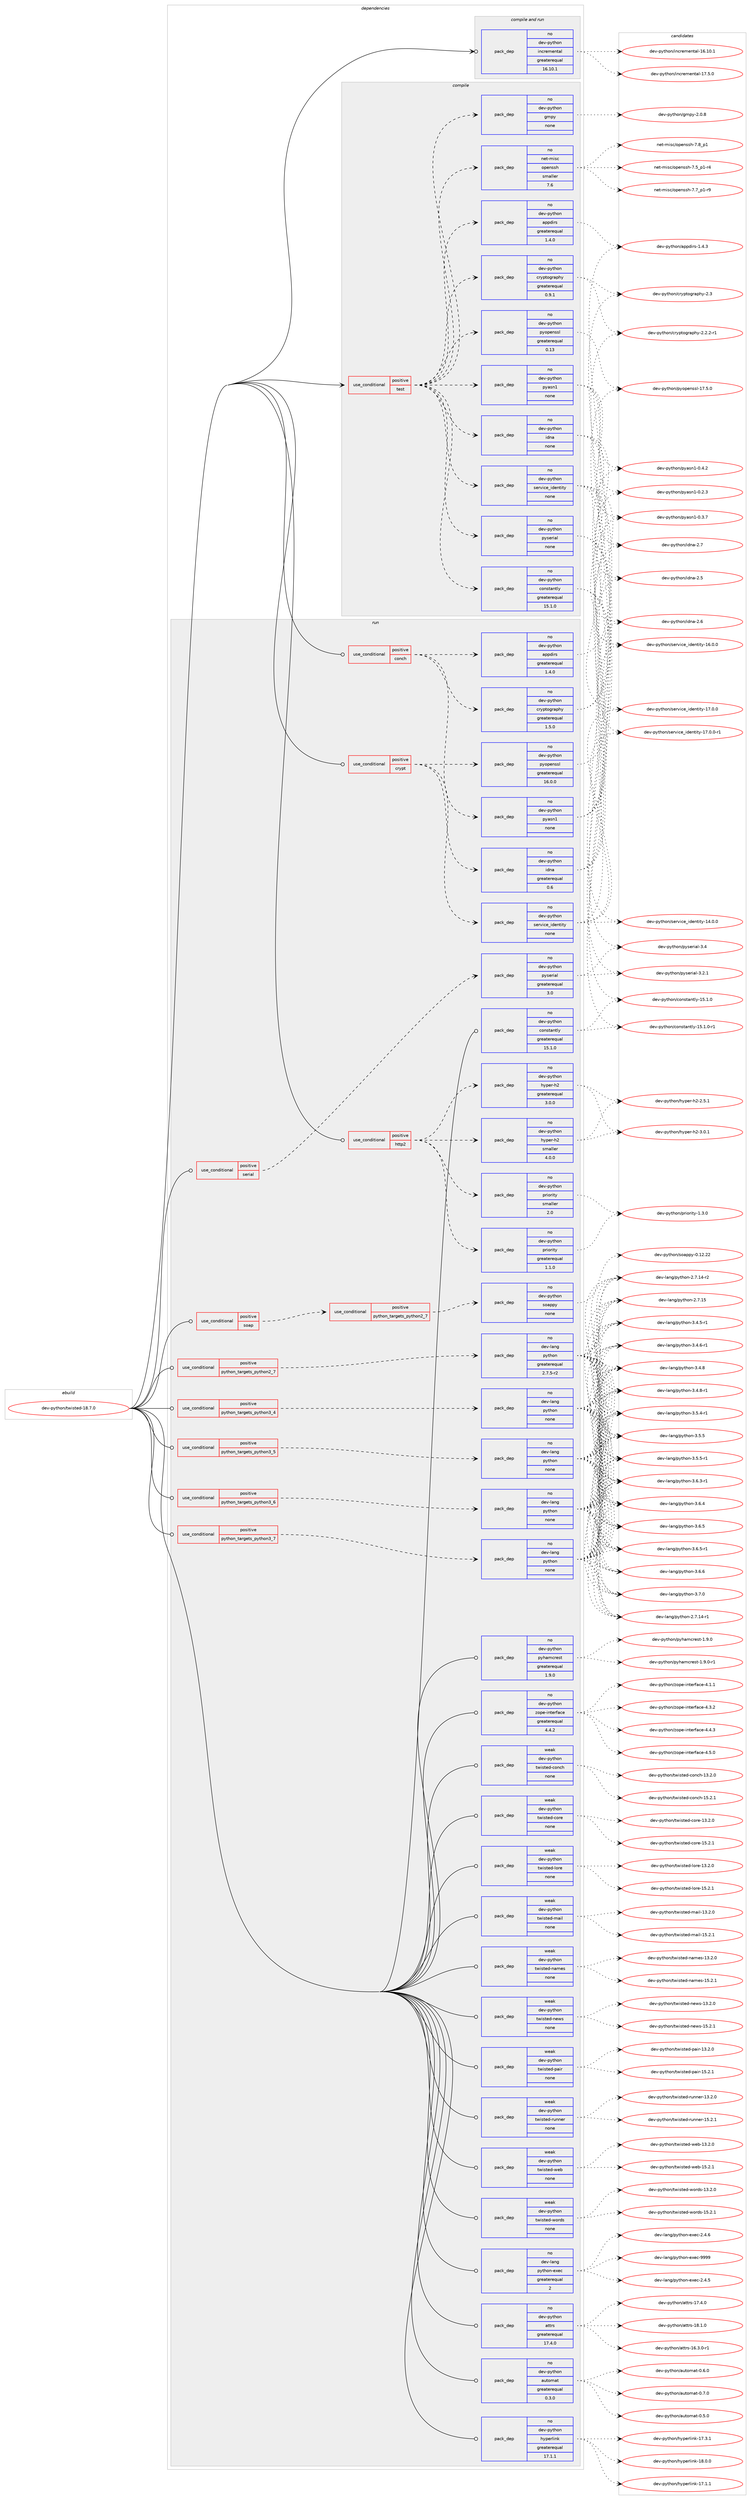 digraph prolog {

# *************
# Graph options
# *************

newrank=true;
concentrate=true;
compound=true;
graph [rankdir=LR,fontname=Helvetica,fontsize=10,ranksep=1.5];#, ranksep=2.5, nodesep=0.2];
edge  [arrowhead=vee];
node  [fontname=Helvetica,fontsize=10];

# **********
# The ebuild
# **********

subgraph cluster_leftcol {
color=gray;
rank=same;
label=<<i>ebuild</i>>;
id [label="dev-python/twisted-18.7.0", color=red, width=4, href="../dev-python/twisted-18.7.0.svg"];
}

# ****************
# The dependencies
# ****************

subgraph cluster_midcol {
color=gray;
label=<<i>dependencies</i>>;
subgraph cluster_compile {
fillcolor="#eeeeee";
style=filled;
label=<<i>compile</i>>;
subgraph cond1530 {
dependency5109 [label=<<TABLE BORDER="0" CELLBORDER="1" CELLSPACING="0" CELLPADDING="4"><TR><TD ROWSPAN="3" CELLPADDING="10">use_conditional</TD></TR><TR><TD>positive</TD></TR><TR><TD>test</TD></TR></TABLE>>, shape=none, color=red];
subgraph pack3470 {
dependency5110 [label=<<TABLE BORDER="0" CELLBORDER="1" CELLSPACING="0" CELLPADDING="4" WIDTH="220"><TR><TD ROWSPAN="6" CELLPADDING="30">pack_dep</TD></TR><TR><TD WIDTH="110">no</TD></TR><TR><TD>dev-python</TD></TR><TR><TD>gmpy</TD></TR><TR><TD>none</TD></TR><TR><TD></TD></TR></TABLE>>, shape=none, color=blue];
}
dependency5109:e -> dependency5110:w [weight=20,style="dashed",arrowhead="vee"];
subgraph pack3471 {
dependency5111 [label=<<TABLE BORDER="0" CELLBORDER="1" CELLSPACING="0" CELLPADDING="4" WIDTH="220"><TR><TD ROWSPAN="6" CELLPADDING="30">pack_dep</TD></TR><TR><TD WIDTH="110">no</TD></TR><TR><TD>dev-python</TD></TR><TR><TD>pyasn1</TD></TR><TR><TD>none</TD></TR><TR><TD></TD></TR></TABLE>>, shape=none, color=blue];
}
dependency5109:e -> dependency5111:w [weight=20,style="dashed",arrowhead="vee"];
subgraph pack3472 {
dependency5112 [label=<<TABLE BORDER="0" CELLBORDER="1" CELLSPACING="0" CELLPADDING="4" WIDTH="220"><TR><TD ROWSPAN="6" CELLPADDING="30">pack_dep</TD></TR><TR><TD WIDTH="110">no</TD></TR><TR><TD>dev-python</TD></TR><TR><TD>cryptography</TD></TR><TR><TD>greaterequal</TD></TR><TR><TD>0.9.1</TD></TR></TABLE>>, shape=none, color=blue];
}
dependency5109:e -> dependency5112:w [weight=20,style="dashed",arrowhead="vee"];
subgraph pack3473 {
dependency5113 [label=<<TABLE BORDER="0" CELLBORDER="1" CELLSPACING="0" CELLPADDING="4" WIDTH="220"><TR><TD ROWSPAN="6" CELLPADDING="30">pack_dep</TD></TR><TR><TD WIDTH="110">no</TD></TR><TR><TD>dev-python</TD></TR><TR><TD>appdirs</TD></TR><TR><TD>greaterequal</TD></TR><TR><TD>1.4.0</TD></TR></TABLE>>, shape=none, color=blue];
}
dependency5109:e -> dependency5113:w [weight=20,style="dashed",arrowhead="vee"];
subgraph pack3474 {
dependency5114 [label=<<TABLE BORDER="0" CELLBORDER="1" CELLSPACING="0" CELLPADDING="4" WIDTH="220"><TR><TD ROWSPAN="6" CELLPADDING="30">pack_dep</TD></TR><TR><TD WIDTH="110">no</TD></TR><TR><TD>dev-python</TD></TR><TR><TD>pyopenssl</TD></TR><TR><TD>greaterequal</TD></TR><TR><TD>0.13</TD></TR></TABLE>>, shape=none, color=blue];
}
dependency5109:e -> dependency5114:w [weight=20,style="dashed",arrowhead="vee"];
subgraph pack3475 {
dependency5115 [label=<<TABLE BORDER="0" CELLBORDER="1" CELLSPACING="0" CELLPADDING="4" WIDTH="220"><TR><TD ROWSPAN="6" CELLPADDING="30">pack_dep</TD></TR><TR><TD WIDTH="110">no</TD></TR><TR><TD>dev-python</TD></TR><TR><TD>service_identity</TD></TR><TR><TD>none</TD></TR><TR><TD></TD></TR></TABLE>>, shape=none, color=blue];
}
dependency5109:e -> dependency5115:w [weight=20,style="dashed",arrowhead="vee"];
subgraph pack3476 {
dependency5116 [label=<<TABLE BORDER="0" CELLBORDER="1" CELLSPACING="0" CELLPADDING="4" WIDTH="220"><TR><TD ROWSPAN="6" CELLPADDING="30">pack_dep</TD></TR><TR><TD WIDTH="110">no</TD></TR><TR><TD>dev-python</TD></TR><TR><TD>idna</TD></TR><TR><TD>none</TD></TR><TR><TD></TD></TR></TABLE>>, shape=none, color=blue];
}
dependency5109:e -> dependency5116:w [weight=20,style="dashed",arrowhead="vee"];
subgraph pack3477 {
dependency5117 [label=<<TABLE BORDER="0" CELLBORDER="1" CELLSPACING="0" CELLPADDING="4" WIDTH="220"><TR><TD ROWSPAN="6" CELLPADDING="30">pack_dep</TD></TR><TR><TD WIDTH="110">no</TD></TR><TR><TD>dev-python</TD></TR><TR><TD>pyserial</TD></TR><TR><TD>none</TD></TR><TR><TD></TD></TR></TABLE>>, shape=none, color=blue];
}
dependency5109:e -> dependency5117:w [weight=20,style="dashed",arrowhead="vee"];
subgraph pack3478 {
dependency5118 [label=<<TABLE BORDER="0" CELLBORDER="1" CELLSPACING="0" CELLPADDING="4" WIDTH="220"><TR><TD ROWSPAN="6" CELLPADDING="30">pack_dep</TD></TR><TR><TD WIDTH="110">no</TD></TR><TR><TD>dev-python</TD></TR><TR><TD>constantly</TD></TR><TR><TD>greaterequal</TD></TR><TR><TD>15.1.0</TD></TR></TABLE>>, shape=none, color=blue];
}
dependency5109:e -> dependency5118:w [weight=20,style="dashed",arrowhead="vee"];
subgraph pack3479 {
dependency5119 [label=<<TABLE BORDER="0" CELLBORDER="1" CELLSPACING="0" CELLPADDING="4" WIDTH="220"><TR><TD ROWSPAN="6" CELLPADDING="30">pack_dep</TD></TR><TR><TD WIDTH="110">no</TD></TR><TR><TD>net-misc</TD></TR><TR><TD>openssh</TD></TR><TR><TD>smaller</TD></TR><TR><TD>7.6</TD></TR></TABLE>>, shape=none, color=blue];
}
dependency5109:e -> dependency5119:w [weight=20,style="dashed",arrowhead="vee"];
}
id:e -> dependency5109:w [weight=20,style="solid",arrowhead="vee"];
}
subgraph cluster_compileandrun {
fillcolor="#eeeeee";
style=filled;
label=<<i>compile and run</i>>;
subgraph pack3480 {
dependency5120 [label=<<TABLE BORDER="0" CELLBORDER="1" CELLSPACING="0" CELLPADDING="4" WIDTH="220"><TR><TD ROWSPAN="6" CELLPADDING="30">pack_dep</TD></TR><TR><TD WIDTH="110">no</TD></TR><TR><TD>dev-python</TD></TR><TR><TD>incremental</TD></TR><TR><TD>greaterequal</TD></TR><TR><TD>16.10.1</TD></TR></TABLE>>, shape=none, color=blue];
}
id:e -> dependency5120:w [weight=20,style="solid",arrowhead="odotvee"];
}
subgraph cluster_run {
fillcolor="#eeeeee";
style=filled;
label=<<i>run</i>>;
subgraph cond1531 {
dependency5121 [label=<<TABLE BORDER="0" CELLBORDER="1" CELLSPACING="0" CELLPADDING="4"><TR><TD ROWSPAN="3" CELLPADDING="10">use_conditional</TD></TR><TR><TD>positive</TD></TR><TR><TD>conch</TD></TR></TABLE>>, shape=none, color=red];
subgraph pack3481 {
dependency5122 [label=<<TABLE BORDER="0" CELLBORDER="1" CELLSPACING="0" CELLPADDING="4" WIDTH="220"><TR><TD ROWSPAN="6" CELLPADDING="30">pack_dep</TD></TR><TR><TD WIDTH="110">no</TD></TR><TR><TD>dev-python</TD></TR><TR><TD>pyasn1</TD></TR><TR><TD>none</TD></TR><TR><TD></TD></TR></TABLE>>, shape=none, color=blue];
}
dependency5121:e -> dependency5122:w [weight=20,style="dashed",arrowhead="vee"];
subgraph pack3482 {
dependency5123 [label=<<TABLE BORDER="0" CELLBORDER="1" CELLSPACING="0" CELLPADDING="4" WIDTH="220"><TR><TD ROWSPAN="6" CELLPADDING="30">pack_dep</TD></TR><TR><TD WIDTH="110">no</TD></TR><TR><TD>dev-python</TD></TR><TR><TD>cryptography</TD></TR><TR><TD>greaterequal</TD></TR><TR><TD>1.5.0</TD></TR></TABLE>>, shape=none, color=blue];
}
dependency5121:e -> dependency5123:w [weight=20,style="dashed",arrowhead="vee"];
subgraph pack3483 {
dependency5124 [label=<<TABLE BORDER="0" CELLBORDER="1" CELLSPACING="0" CELLPADDING="4" WIDTH="220"><TR><TD ROWSPAN="6" CELLPADDING="30">pack_dep</TD></TR><TR><TD WIDTH="110">no</TD></TR><TR><TD>dev-python</TD></TR><TR><TD>appdirs</TD></TR><TR><TD>greaterequal</TD></TR><TR><TD>1.4.0</TD></TR></TABLE>>, shape=none, color=blue];
}
dependency5121:e -> dependency5124:w [weight=20,style="dashed",arrowhead="vee"];
}
id:e -> dependency5121:w [weight=20,style="solid",arrowhead="odot"];
subgraph cond1532 {
dependency5125 [label=<<TABLE BORDER="0" CELLBORDER="1" CELLSPACING="0" CELLPADDING="4"><TR><TD ROWSPAN="3" CELLPADDING="10">use_conditional</TD></TR><TR><TD>positive</TD></TR><TR><TD>crypt</TD></TR></TABLE>>, shape=none, color=red];
subgraph pack3484 {
dependency5126 [label=<<TABLE BORDER="0" CELLBORDER="1" CELLSPACING="0" CELLPADDING="4" WIDTH="220"><TR><TD ROWSPAN="6" CELLPADDING="30">pack_dep</TD></TR><TR><TD WIDTH="110">no</TD></TR><TR><TD>dev-python</TD></TR><TR><TD>pyopenssl</TD></TR><TR><TD>greaterequal</TD></TR><TR><TD>16.0.0</TD></TR></TABLE>>, shape=none, color=blue];
}
dependency5125:e -> dependency5126:w [weight=20,style="dashed",arrowhead="vee"];
subgraph pack3485 {
dependency5127 [label=<<TABLE BORDER="0" CELLBORDER="1" CELLSPACING="0" CELLPADDING="4" WIDTH="220"><TR><TD ROWSPAN="6" CELLPADDING="30">pack_dep</TD></TR><TR><TD WIDTH="110">no</TD></TR><TR><TD>dev-python</TD></TR><TR><TD>service_identity</TD></TR><TR><TD>none</TD></TR><TR><TD></TD></TR></TABLE>>, shape=none, color=blue];
}
dependency5125:e -> dependency5127:w [weight=20,style="dashed",arrowhead="vee"];
subgraph pack3486 {
dependency5128 [label=<<TABLE BORDER="0" CELLBORDER="1" CELLSPACING="0" CELLPADDING="4" WIDTH="220"><TR><TD ROWSPAN="6" CELLPADDING="30">pack_dep</TD></TR><TR><TD WIDTH="110">no</TD></TR><TR><TD>dev-python</TD></TR><TR><TD>idna</TD></TR><TR><TD>greaterequal</TD></TR><TR><TD>0.6</TD></TR></TABLE>>, shape=none, color=blue];
}
dependency5125:e -> dependency5128:w [weight=20,style="dashed",arrowhead="vee"];
}
id:e -> dependency5125:w [weight=20,style="solid",arrowhead="odot"];
subgraph cond1533 {
dependency5129 [label=<<TABLE BORDER="0" CELLBORDER="1" CELLSPACING="0" CELLPADDING="4"><TR><TD ROWSPAN="3" CELLPADDING="10">use_conditional</TD></TR><TR><TD>positive</TD></TR><TR><TD>http2</TD></TR></TABLE>>, shape=none, color=red];
subgraph pack3487 {
dependency5130 [label=<<TABLE BORDER="0" CELLBORDER="1" CELLSPACING="0" CELLPADDING="4" WIDTH="220"><TR><TD ROWSPAN="6" CELLPADDING="30">pack_dep</TD></TR><TR><TD WIDTH="110">no</TD></TR><TR><TD>dev-python</TD></TR><TR><TD>hyper-h2</TD></TR><TR><TD>greaterequal</TD></TR><TR><TD>3.0.0</TD></TR></TABLE>>, shape=none, color=blue];
}
dependency5129:e -> dependency5130:w [weight=20,style="dashed",arrowhead="vee"];
subgraph pack3488 {
dependency5131 [label=<<TABLE BORDER="0" CELLBORDER="1" CELLSPACING="0" CELLPADDING="4" WIDTH="220"><TR><TD ROWSPAN="6" CELLPADDING="30">pack_dep</TD></TR><TR><TD WIDTH="110">no</TD></TR><TR><TD>dev-python</TD></TR><TR><TD>hyper-h2</TD></TR><TR><TD>smaller</TD></TR><TR><TD>4.0.0</TD></TR></TABLE>>, shape=none, color=blue];
}
dependency5129:e -> dependency5131:w [weight=20,style="dashed",arrowhead="vee"];
subgraph pack3489 {
dependency5132 [label=<<TABLE BORDER="0" CELLBORDER="1" CELLSPACING="0" CELLPADDING="4" WIDTH="220"><TR><TD ROWSPAN="6" CELLPADDING="30">pack_dep</TD></TR><TR><TD WIDTH="110">no</TD></TR><TR><TD>dev-python</TD></TR><TR><TD>priority</TD></TR><TR><TD>greaterequal</TD></TR><TR><TD>1.1.0</TD></TR></TABLE>>, shape=none, color=blue];
}
dependency5129:e -> dependency5132:w [weight=20,style="dashed",arrowhead="vee"];
subgraph pack3490 {
dependency5133 [label=<<TABLE BORDER="0" CELLBORDER="1" CELLSPACING="0" CELLPADDING="4" WIDTH="220"><TR><TD ROWSPAN="6" CELLPADDING="30">pack_dep</TD></TR><TR><TD WIDTH="110">no</TD></TR><TR><TD>dev-python</TD></TR><TR><TD>priority</TD></TR><TR><TD>smaller</TD></TR><TR><TD>2.0</TD></TR></TABLE>>, shape=none, color=blue];
}
dependency5129:e -> dependency5133:w [weight=20,style="dashed",arrowhead="vee"];
}
id:e -> dependency5129:w [weight=20,style="solid",arrowhead="odot"];
subgraph cond1534 {
dependency5134 [label=<<TABLE BORDER="0" CELLBORDER="1" CELLSPACING="0" CELLPADDING="4"><TR><TD ROWSPAN="3" CELLPADDING="10">use_conditional</TD></TR><TR><TD>positive</TD></TR><TR><TD>python_targets_python2_7</TD></TR></TABLE>>, shape=none, color=red];
subgraph pack3491 {
dependency5135 [label=<<TABLE BORDER="0" CELLBORDER="1" CELLSPACING="0" CELLPADDING="4" WIDTH="220"><TR><TD ROWSPAN="6" CELLPADDING="30">pack_dep</TD></TR><TR><TD WIDTH="110">no</TD></TR><TR><TD>dev-lang</TD></TR><TR><TD>python</TD></TR><TR><TD>greaterequal</TD></TR><TR><TD>2.7.5-r2</TD></TR></TABLE>>, shape=none, color=blue];
}
dependency5134:e -> dependency5135:w [weight=20,style="dashed",arrowhead="vee"];
}
id:e -> dependency5134:w [weight=20,style="solid",arrowhead="odot"];
subgraph cond1535 {
dependency5136 [label=<<TABLE BORDER="0" CELLBORDER="1" CELLSPACING="0" CELLPADDING="4"><TR><TD ROWSPAN="3" CELLPADDING="10">use_conditional</TD></TR><TR><TD>positive</TD></TR><TR><TD>python_targets_python3_4</TD></TR></TABLE>>, shape=none, color=red];
subgraph pack3492 {
dependency5137 [label=<<TABLE BORDER="0" CELLBORDER="1" CELLSPACING="0" CELLPADDING="4" WIDTH="220"><TR><TD ROWSPAN="6" CELLPADDING="30">pack_dep</TD></TR><TR><TD WIDTH="110">no</TD></TR><TR><TD>dev-lang</TD></TR><TR><TD>python</TD></TR><TR><TD>none</TD></TR><TR><TD></TD></TR></TABLE>>, shape=none, color=blue];
}
dependency5136:e -> dependency5137:w [weight=20,style="dashed",arrowhead="vee"];
}
id:e -> dependency5136:w [weight=20,style="solid",arrowhead="odot"];
subgraph cond1536 {
dependency5138 [label=<<TABLE BORDER="0" CELLBORDER="1" CELLSPACING="0" CELLPADDING="4"><TR><TD ROWSPAN="3" CELLPADDING="10">use_conditional</TD></TR><TR><TD>positive</TD></TR><TR><TD>python_targets_python3_5</TD></TR></TABLE>>, shape=none, color=red];
subgraph pack3493 {
dependency5139 [label=<<TABLE BORDER="0" CELLBORDER="1" CELLSPACING="0" CELLPADDING="4" WIDTH="220"><TR><TD ROWSPAN="6" CELLPADDING="30">pack_dep</TD></TR><TR><TD WIDTH="110">no</TD></TR><TR><TD>dev-lang</TD></TR><TR><TD>python</TD></TR><TR><TD>none</TD></TR><TR><TD></TD></TR></TABLE>>, shape=none, color=blue];
}
dependency5138:e -> dependency5139:w [weight=20,style="dashed",arrowhead="vee"];
}
id:e -> dependency5138:w [weight=20,style="solid",arrowhead="odot"];
subgraph cond1537 {
dependency5140 [label=<<TABLE BORDER="0" CELLBORDER="1" CELLSPACING="0" CELLPADDING="4"><TR><TD ROWSPAN="3" CELLPADDING="10">use_conditional</TD></TR><TR><TD>positive</TD></TR><TR><TD>python_targets_python3_6</TD></TR></TABLE>>, shape=none, color=red];
subgraph pack3494 {
dependency5141 [label=<<TABLE BORDER="0" CELLBORDER="1" CELLSPACING="0" CELLPADDING="4" WIDTH="220"><TR><TD ROWSPAN="6" CELLPADDING="30">pack_dep</TD></TR><TR><TD WIDTH="110">no</TD></TR><TR><TD>dev-lang</TD></TR><TR><TD>python</TD></TR><TR><TD>none</TD></TR><TR><TD></TD></TR></TABLE>>, shape=none, color=blue];
}
dependency5140:e -> dependency5141:w [weight=20,style="dashed",arrowhead="vee"];
}
id:e -> dependency5140:w [weight=20,style="solid",arrowhead="odot"];
subgraph cond1538 {
dependency5142 [label=<<TABLE BORDER="0" CELLBORDER="1" CELLSPACING="0" CELLPADDING="4"><TR><TD ROWSPAN="3" CELLPADDING="10">use_conditional</TD></TR><TR><TD>positive</TD></TR><TR><TD>python_targets_python3_7</TD></TR></TABLE>>, shape=none, color=red];
subgraph pack3495 {
dependency5143 [label=<<TABLE BORDER="0" CELLBORDER="1" CELLSPACING="0" CELLPADDING="4" WIDTH="220"><TR><TD ROWSPAN="6" CELLPADDING="30">pack_dep</TD></TR><TR><TD WIDTH="110">no</TD></TR><TR><TD>dev-lang</TD></TR><TR><TD>python</TD></TR><TR><TD>none</TD></TR><TR><TD></TD></TR></TABLE>>, shape=none, color=blue];
}
dependency5142:e -> dependency5143:w [weight=20,style="dashed",arrowhead="vee"];
}
id:e -> dependency5142:w [weight=20,style="solid",arrowhead="odot"];
subgraph cond1539 {
dependency5144 [label=<<TABLE BORDER="0" CELLBORDER="1" CELLSPACING="0" CELLPADDING="4"><TR><TD ROWSPAN="3" CELLPADDING="10">use_conditional</TD></TR><TR><TD>positive</TD></TR><TR><TD>serial</TD></TR></TABLE>>, shape=none, color=red];
subgraph pack3496 {
dependency5145 [label=<<TABLE BORDER="0" CELLBORDER="1" CELLSPACING="0" CELLPADDING="4" WIDTH="220"><TR><TD ROWSPAN="6" CELLPADDING="30">pack_dep</TD></TR><TR><TD WIDTH="110">no</TD></TR><TR><TD>dev-python</TD></TR><TR><TD>pyserial</TD></TR><TR><TD>greaterequal</TD></TR><TR><TD>3.0</TD></TR></TABLE>>, shape=none, color=blue];
}
dependency5144:e -> dependency5145:w [weight=20,style="dashed",arrowhead="vee"];
}
id:e -> dependency5144:w [weight=20,style="solid",arrowhead="odot"];
subgraph cond1540 {
dependency5146 [label=<<TABLE BORDER="0" CELLBORDER="1" CELLSPACING="0" CELLPADDING="4"><TR><TD ROWSPAN="3" CELLPADDING="10">use_conditional</TD></TR><TR><TD>positive</TD></TR><TR><TD>soap</TD></TR></TABLE>>, shape=none, color=red];
subgraph cond1541 {
dependency5147 [label=<<TABLE BORDER="0" CELLBORDER="1" CELLSPACING="0" CELLPADDING="4"><TR><TD ROWSPAN="3" CELLPADDING="10">use_conditional</TD></TR><TR><TD>positive</TD></TR><TR><TD>python_targets_python2_7</TD></TR></TABLE>>, shape=none, color=red];
subgraph pack3497 {
dependency5148 [label=<<TABLE BORDER="0" CELLBORDER="1" CELLSPACING="0" CELLPADDING="4" WIDTH="220"><TR><TD ROWSPAN="6" CELLPADDING="30">pack_dep</TD></TR><TR><TD WIDTH="110">no</TD></TR><TR><TD>dev-python</TD></TR><TR><TD>soappy</TD></TR><TR><TD>none</TD></TR><TR><TD></TD></TR></TABLE>>, shape=none, color=blue];
}
dependency5147:e -> dependency5148:w [weight=20,style="dashed",arrowhead="vee"];
}
dependency5146:e -> dependency5147:w [weight=20,style="dashed",arrowhead="vee"];
}
id:e -> dependency5146:w [weight=20,style="solid",arrowhead="odot"];
subgraph pack3498 {
dependency5149 [label=<<TABLE BORDER="0" CELLBORDER="1" CELLSPACING="0" CELLPADDING="4" WIDTH="220"><TR><TD ROWSPAN="6" CELLPADDING="30">pack_dep</TD></TR><TR><TD WIDTH="110">no</TD></TR><TR><TD>dev-lang</TD></TR><TR><TD>python-exec</TD></TR><TR><TD>greaterequal</TD></TR><TR><TD>2</TD></TR></TABLE>>, shape=none, color=blue];
}
id:e -> dependency5149:w [weight=20,style="solid",arrowhead="odot"];
subgraph pack3499 {
dependency5150 [label=<<TABLE BORDER="0" CELLBORDER="1" CELLSPACING="0" CELLPADDING="4" WIDTH="220"><TR><TD ROWSPAN="6" CELLPADDING="30">pack_dep</TD></TR><TR><TD WIDTH="110">no</TD></TR><TR><TD>dev-python</TD></TR><TR><TD>attrs</TD></TR><TR><TD>greaterequal</TD></TR><TR><TD>17.4.0</TD></TR></TABLE>>, shape=none, color=blue];
}
id:e -> dependency5150:w [weight=20,style="solid",arrowhead="odot"];
subgraph pack3500 {
dependency5151 [label=<<TABLE BORDER="0" CELLBORDER="1" CELLSPACING="0" CELLPADDING="4" WIDTH="220"><TR><TD ROWSPAN="6" CELLPADDING="30">pack_dep</TD></TR><TR><TD WIDTH="110">no</TD></TR><TR><TD>dev-python</TD></TR><TR><TD>automat</TD></TR><TR><TD>greaterequal</TD></TR><TR><TD>0.3.0</TD></TR></TABLE>>, shape=none, color=blue];
}
id:e -> dependency5151:w [weight=20,style="solid",arrowhead="odot"];
subgraph pack3501 {
dependency5152 [label=<<TABLE BORDER="0" CELLBORDER="1" CELLSPACING="0" CELLPADDING="4" WIDTH="220"><TR><TD ROWSPAN="6" CELLPADDING="30">pack_dep</TD></TR><TR><TD WIDTH="110">no</TD></TR><TR><TD>dev-python</TD></TR><TR><TD>constantly</TD></TR><TR><TD>greaterequal</TD></TR><TR><TD>15.1.0</TD></TR></TABLE>>, shape=none, color=blue];
}
id:e -> dependency5152:w [weight=20,style="solid",arrowhead="odot"];
subgraph pack3502 {
dependency5153 [label=<<TABLE BORDER="0" CELLBORDER="1" CELLSPACING="0" CELLPADDING="4" WIDTH="220"><TR><TD ROWSPAN="6" CELLPADDING="30">pack_dep</TD></TR><TR><TD WIDTH="110">no</TD></TR><TR><TD>dev-python</TD></TR><TR><TD>hyperlink</TD></TR><TR><TD>greaterequal</TD></TR><TR><TD>17.1.1</TD></TR></TABLE>>, shape=none, color=blue];
}
id:e -> dependency5153:w [weight=20,style="solid",arrowhead="odot"];
subgraph pack3503 {
dependency5154 [label=<<TABLE BORDER="0" CELLBORDER="1" CELLSPACING="0" CELLPADDING="4" WIDTH="220"><TR><TD ROWSPAN="6" CELLPADDING="30">pack_dep</TD></TR><TR><TD WIDTH="110">no</TD></TR><TR><TD>dev-python</TD></TR><TR><TD>pyhamcrest</TD></TR><TR><TD>greaterequal</TD></TR><TR><TD>1.9.0</TD></TR></TABLE>>, shape=none, color=blue];
}
id:e -> dependency5154:w [weight=20,style="solid",arrowhead="odot"];
subgraph pack3504 {
dependency5155 [label=<<TABLE BORDER="0" CELLBORDER="1" CELLSPACING="0" CELLPADDING="4" WIDTH="220"><TR><TD ROWSPAN="6" CELLPADDING="30">pack_dep</TD></TR><TR><TD WIDTH="110">no</TD></TR><TR><TD>dev-python</TD></TR><TR><TD>zope-interface</TD></TR><TR><TD>greaterequal</TD></TR><TR><TD>4.4.2</TD></TR></TABLE>>, shape=none, color=blue];
}
id:e -> dependency5155:w [weight=20,style="solid",arrowhead="odot"];
subgraph pack3505 {
dependency5156 [label=<<TABLE BORDER="0" CELLBORDER="1" CELLSPACING="0" CELLPADDING="4" WIDTH="220"><TR><TD ROWSPAN="6" CELLPADDING="30">pack_dep</TD></TR><TR><TD WIDTH="110">weak</TD></TR><TR><TD>dev-python</TD></TR><TR><TD>twisted-conch</TD></TR><TR><TD>none</TD></TR><TR><TD></TD></TR></TABLE>>, shape=none, color=blue];
}
id:e -> dependency5156:w [weight=20,style="solid",arrowhead="odot"];
subgraph pack3506 {
dependency5157 [label=<<TABLE BORDER="0" CELLBORDER="1" CELLSPACING="0" CELLPADDING="4" WIDTH="220"><TR><TD ROWSPAN="6" CELLPADDING="30">pack_dep</TD></TR><TR><TD WIDTH="110">weak</TD></TR><TR><TD>dev-python</TD></TR><TR><TD>twisted-core</TD></TR><TR><TD>none</TD></TR><TR><TD></TD></TR></TABLE>>, shape=none, color=blue];
}
id:e -> dependency5157:w [weight=20,style="solid",arrowhead="odot"];
subgraph pack3507 {
dependency5158 [label=<<TABLE BORDER="0" CELLBORDER="1" CELLSPACING="0" CELLPADDING="4" WIDTH="220"><TR><TD ROWSPAN="6" CELLPADDING="30">pack_dep</TD></TR><TR><TD WIDTH="110">weak</TD></TR><TR><TD>dev-python</TD></TR><TR><TD>twisted-lore</TD></TR><TR><TD>none</TD></TR><TR><TD></TD></TR></TABLE>>, shape=none, color=blue];
}
id:e -> dependency5158:w [weight=20,style="solid",arrowhead="odot"];
subgraph pack3508 {
dependency5159 [label=<<TABLE BORDER="0" CELLBORDER="1" CELLSPACING="0" CELLPADDING="4" WIDTH="220"><TR><TD ROWSPAN="6" CELLPADDING="30">pack_dep</TD></TR><TR><TD WIDTH="110">weak</TD></TR><TR><TD>dev-python</TD></TR><TR><TD>twisted-mail</TD></TR><TR><TD>none</TD></TR><TR><TD></TD></TR></TABLE>>, shape=none, color=blue];
}
id:e -> dependency5159:w [weight=20,style="solid",arrowhead="odot"];
subgraph pack3509 {
dependency5160 [label=<<TABLE BORDER="0" CELLBORDER="1" CELLSPACING="0" CELLPADDING="4" WIDTH="220"><TR><TD ROWSPAN="6" CELLPADDING="30">pack_dep</TD></TR><TR><TD WIDTH="110">weak</TD></TR><TR><TD>dev-python</TD></TR><TR><TD>twisted-names</TD></TR><TR><TD>none</TD></TR><TR><TD></TD></TR></TABLE>>, shape=none, color=blue];
}
id:e -> dependency5160:w [weight=20,style="solid",arrowhead="odot"];
subgraph pack3510 {
dependency5161 [label=<<TABLE BORDER="0" CELLBORDER="1" CELLSPACING="0" CELLPADDING="4" WIDTH="220"><TR><TD ROWSPAN="6" CELLPADDING="30">pack_dep</TD></TR><TR><TD WIDTH="110">weak</TD></TR><TR><TD>dev-python</TD></TR><TR><TD>twisted-news</TD></TR><TR><TD>none</TD></TR><TR><TD></TD></TR></TABLE>>, shape=none, color=blue];
}
id:e -> dependency5161:w [weight=20,style="solid",arrowhead="odot"];
subgraph pack3511 {
dependency5162 [label=<<TABLE BORDER="0" CELLBORDER="1" CELLSPACING="0" CELLPADDING="4" WIDTH="220"><TR><TD ROWSPAN="6" CELLPADDING="30">pack_dep</TD></TR><TR><TD WIDTH="110">weak</TD></TR><TR><TD>dev-python</TD></TR><TR><TD>twisted-pair</TD></TR><TR><TD>none</TD></TR><TR><TD></TD></TR></TABLE>>, shape=none, color=blue];
}
id:e -> dependency5162:w [weight=20,style="solid",arrowhead="odot"];
subgraph pack3512 {
dependency5163 [label=<<TABLE BORDER="0" CELLBORDER="1" CELLSPACING="0" CELLPADDING="4" WIDTH="220"><TR><TD ROWSPAN="6" CELLPADDING="30">pack_dep</TD></TR><TR><TD WIDTH="110">weak</TD></TR><TR><TD>dev-python</TD></TR><TR><TD>twisted-runner</TD></TR><TR><TD>none</TD></TR><TR><TD></TD></TR></TABLE>>, shape=none, color=blue];
}
id:e -> dependency5163:w [weight=20,style="solid",arrowhead="odot"];
subgraph pack3513 {
dependency5164 [label=<<TABLE BORDER="0" CELLBORDER="1" CELLSPACING="0" CELLPADDING="4" WIDTH="220"><TR><TD ROWSPAN="6" CELLPADDING="30">pack_dep</TD></TR><TR><TD WIDTH="110">weak</TD></TR><TR><TD>dev-python</TD></TR><TR><TD>twisted-web</TD></TR><TR><TD>none</TD></TR><TR><TD></TD></TR></TABLE>>, shape=none, color=blue];
}
id:e -> dependency5164:w [weight=20,style="solid",arrowhead="odot"];
subgraph pack3514 {
dependency5165 [label=<<TABLE BORDER="0" CELLBORDER="1" CELLSPACING="0" CELLPADDING="4" WIDTH="220"><TR><TD ROWSPAN="6" CELLPADDING="30">pack_dep</TD></TR><TR><TD WIDTH="110">weak</TD></TR><TR><TD>dev-python</TD></TR><TR><TD>twisted-words</TD></TR><TR><TD>none</TD></TR><TR><TD></TD></TR></TABLE>>, shape=none, color=blue];
}
id:e -> dependency5165:w [weight=20,style="solid",arrowhead="odot"];
}
}

# **************
# The candidates
# **************

subgraph cluster_choices {
rank=same;
color=gray;
label=<<i>candidates</i>>;

subgraph choice3470 {
color=black;
nodesep=1;
choice1001011184511212111610411111047103109112121455046484656 [label="dev-python/gmpy-2.0.8", color=red, width=4,href="../dev-python/gmpy-2.0.8.svg"];
dependency5110:e -> choice1001011184511212111610411111047103109112121455046484656:w [style=dotted,weight="100"];
}
subgraph choice3471 {
color=black;
nodesep=1;
choice10010111845112121116104111110471121219711511049454846504651 [label="dev-python/pyasn1-0.2.3", color=red, width=4,href="../dev-python/pyasn1-0.2.3.svg"];
choice10010111845112121116104111110471121219711511049454846514655 [label="dev-python/pyasn1-0.3.7", color=red, width=4,href="../dev-python/pyasn1-0.3.7.svg"];
choice10010111845112121116104111110471121219711511049454846524650 [label="dev-python/pyasn1-0.4.2", color=red, width=4,href="../dev-python/pyasn1-0.4.2.svg"];
dependency5111:e -> choice10010111845112121116104111110471121219711511049454846504651:w [style=dotted,weight="100"];
dependency5111:e -> choice10010111845112121116104111110471121219711511049454846514655:w [style=dotted,weight="100"];
dependency5111:e -> choice10010111845112121116104111110471121219711511049454846524650:w [style=dotted,weight="100"];
}
subgraph choice3472 {
color=black;
nodesep=1;
choice100101118451121211161041111104799114121112116111103114971121041214550465046504511449 [label="dev-python/cryptography-2.2.2-r1", color=red, width=4,href="../dev-python/cryptography-2.2.2-r1.svg"];
choice1001011184511212111610411111047991141211121161111031149711210412145504651 [label="dev-python/cryptography-2.3", color=red, width=4,href="../dev-python/cryptography-2.3.svg"];
dependency5112:e -> choice100101118451121211161041111104799114121112116111103114971121041214550465046504511449:w [style=dotted,weight="100"];
dependency5112:e -> choice1001011184511212111610411111047991141211121161111031149711210412145504651:w [style=dotted,weight="100"];
}
subgraph choice3473 {
color=black;
nodesep=1;
choice100101118451121211161041111104797112112100105114115454946524651 [label="dev-python/appdirs-1.4.3", color=red, width=4,href="../dev-python/appdirs-1.4.3.svg"];
dependency5113:e -> choice100101118451121211161041111104797112112100105114115454946524651:w [style=dotted,weight="100"];
}
subgraph choice3474 {
color=black;
nodesep=1;
choice100101118451121211161041111104711212111111210111011511510845495546534648 [label="dev-python/pyopenssl-17.5.0", color=red, width=4,href="../dev-python/pyopenssl-17.5.0.svg"];
dependency5114:e -> choice100101118451121211161041111104711212111111210111011511510845495546534648:w [style=dotted,weight="100"];
}
subgraph choice3475 {
color=black;
nodesep=1;
choice1001011184511212111610411111047115101114118105991019510510010111011610511612145495246484648 [label="dev-python/service_identity-14.0.0", color=red, width=4,href="../dev-python/service_identity-14.0.0.svg"];
choice1001011184511212111610411111047115101114118105991019510510010111011610511612145495446484648 [label="dev-python/service_identity-16.0.0", color=red, width=4,href="../dev-python/service_identity-16.0.0.svg"];
choice1001011184511212111610411111047115101114118105991019510510010111011610511612145495546484648 [label="dev-python/service_identity-17.0.0", color=red, width=4,href="../dev-python/service_identity-17.0.0.svg"];
choice10010111845112121116104111110471151011141181059910195105100101110116105116121454955464846484511449 [label="dev-python/service_identity-17.0.0-r1", color=red, width=4,href="../dev-python/service_identity-17.0.0-r1.svg"];
dependency5115:e -> choice1001011184511212111610411111047115101114118105991019510510010111011610511612145495246484648:w [style=dotted,weight="100"];
dependency5115:e -> choice1001011184511212111610411111047115101114118105991019510510010111011610511612145495446484648:w [style=dotted,weight="100"];
dependency5115:e -> choice1001011184511212111610411111047115101114118105991019510510010111011610511612145495546484648:w [style=dotted,weight="100"];
dependency5115:e -> choice10010111845112121116104111110471151011141181059910195105100101110116105116121454955464846484511449:w [style=dotted,weight="100"];
}
subgraph choice3476 {
color=black;
nodesep=1;
choice10010111845112121116104111110471051001109745504653 [label="dev-python/idna-2.5", color=red, width=4,href="../dev-python/idna-2.5.svg"];
choice10010111845112121116104111110471051001109745504654 [label="dev-python/idna-2.6", color=red, width=4,href="../dev-python/idna-2.6.svg"];
choice10010111845112121116104111110471051001109745504655 [label="dev-python/idna-2.7", color=red, width=4,href="../dev-python/idna-2.7.svg"];
dependency5116:e -> choice10010111845112121116104111110471051001109745504653:w [style=dotted,weight="100"];
dependency5116:e -> choice10010111845112121116104111110471051001109745504654:w [style=dotted,weight="100"];
dependency5116:e -> choice10010111845112121116104111110471051001109745504655:w [style=dotted,weight="100"];
}
subgraph choice3477 {
color=black;
nodesep=1;
choice100101118451121211161041111104711212111510111410597108455146504649 [label="dev-python/pyserial-3.2.1", color=red, width=4,href="../dev-python/pyserial-3.2.1.svg"];
choice10010111845112121116104111110471121211151011141059710845514652 [label="dev-python/pyserial-3.4", color=red, width=4,href="../dev-python/pyserial-3.4.svg"];
dependency5117:e -> choice100101118451121211161041111104711212111510111410597108455146504649:w [style=dotted,weight="100"];
dependency5117:e -> choice10010111845112121116104111110471121211151011141059710845514652:w [style=dotted,weight="100"];
}
subgraph choice3478 {
color=black;
nodesep=1;
choice1001011184511212111610411111047991111101151169711011610812145495346494648 [label="dev-python/constantly-15.1.0", color=red, width=4,href="../dev-python/constantly-15.1.0.svg"];
choice10010111845112121116104111110479911111011511697110116108121454953464946484511449 [label="dev-python/constantly-15.1.0-r1", color=red, width=4,href="../dev-python/constantly-15.1.0-r1.svg"];
dependency5118:e -> choice1001011184511212111610411111047991111101151169711011610812145495346494648:w [style=dotted,weight="100"];
dependency5118:e -> choice10010111845112121116104111110479911111011511697110116108121454953464946484511449:w [style=dotted,weight="100"];
}
subgraph choice3479 {
color=black;
nodesep=1;
choice1101011164510910511599471111121011101151151044555465395112494511452 [label="net-misc/openssh-7.5_p1-r4", color=red, width=4,href="../net-misc/openssh-7.5_p1-r4.svg"];
choice1101011164510910511599471111121011101151151044555465595112494511457 [label="net-misc/openssh-7.7_p1-r9", color=red, width=4,href="../net-misc/openssh-7.7_p1-r9.svg"];
choice110101116451091051159947111112101110115115104455546569511249 [label="net-misc/openssh-7.8_p1", color=red, width=4,href="../net-misc/openssh-7.8_p1.svg"];
dependency5119:e -> choice1101011164510910511599471111121011101151151044555465395112494511452:w [style=dotted,weight="100"];
dependency5119:e -> choice1101011164510910511599471111121011101151151044555465595112494511457:w [style=dotted,weight="100"];
dependency5119:e -> choice110101116451091051159947111112101110115115104455546569511249:w [style=dotted,weight="100"];
}
subgraph choice3480 {
color=black;
nodesep=1;
choice100101118451121211161041111104710511099114101109101110116971084549544649484649 [label="dev-python/incremental-16.10.1", color=red, width=4,href="../dev-python/incremental-16.10.1.svg"];
choice1001011184511212111610411111047105110991141011091011101169710845495546534648 [label="dev-python/incremental-17.5.0", color=red, width=4,href="../dev-python/incremental-17.5.0.svg"];
dependency5120:e -> choice100101118451121211161041111104710511099114101109101110116971084549544649484649:w [style=dotted,weight="100"];
dependency5120:e -> choice1001011184511212111610411111047105110991141011091011101169710845495546534648:w [style=dotted,weight="100"];
}
subgraph choice3481 {
color=black;
nodesep=1;
choice10010111845112121116104111110471121219711511049454846504651 [label="dev-python/pyasn1-0.2.3", color=red, width=4,href="../dev-python/pyasn1-0.2.3.svg"];
choice10010111845112121116104111110471121219711511049454846514655 [label="dev-python/pyasn1-0.3.7", color=red, width=4,href="../dev-python/pyasn1-0.3.7.svg"];
choice10010111845112121116104111110471121219711511049454846524650 [label="dev-python/pyasn1-0.4.2", color=red, width=4,href="../dev-python/pyasn1-0.4.2.svg"];
dependency5122:e -> choice10010111845112121116104111110471121219711511049454846504651:w [style=dotted,weight="100"];
dependency5122:e -> choice10010111845112121116104111110471121219711511049454846514655:w [style=dotted,weight="100"];
dependency5122:e -> choice10010111845112121116104111110471121219711511049454846524650:w [style=dotted,weight="100"];
}
subgraph choice3482 {
color=black;
nodesep=1;
choice100101118451121211161041111104799114121112116111103114971121041214550465046504511449 [label="dev-python/cryptography-2.2.2-r1", color=red, width=4,href="../dev-python/cryptography-2.2.2-r1.svg"];
choice1001011184511212111610411111047991141211121161111031149711210412145504651 [label="dev-python/cryptography-2.3", color=red, width=4,href="../dev-python/cryptography-2.3.svg"];
dependency5123:e -> choice100101118451121211161041111104799114121112116111103114971121041214550465046504511449:w [style=dotted,weight="100"];
dependency5123:e -> choice1001011184511212111610411111047991141211121161111031149711210412145504651:w [style=dotted,weight="100"];
}
subgraph choice3483 {
color=black;
nodesep=1;
choice100101118451121211161041111104797112112100105114115454946524651 [label="dev-python/appdirs-1.4.3", color=red, width=4,href="../dev-python/appdirs-1.4.3.svg"];
dependency5124:e -> choice100101118451121211161041111104797112112100105114115454946524651:w [style=dotted,weight="100"];
}
subgraph choice3484 {
color=black;
nodesep=1;
choice100101118451121211161041111104711212111111210111011511510845495546534648 [label="dev-python/pyopenssl-17.5.0", color=red, width=4,href="../dev-python/pyopenssl-17.5.0.svg"];
dependency5126:e -> choice100101118451121211161041111104711212111111210111011511510845495546534648:w [style=dotted,weight="100"];
}
subgraph choice3485 {
color=black;
nodesep=1;
choice1001011184511212111610411111047115101114118105991019510510010111011610511612145495246484648 [label="dev-python/service_identity-14.0.0", color=red, width=4,href="../dev-python/service_identity-14.0.0.svg"];
choice1001011184511212111610411111047115101114118105991019510510010111011610511612145495446484648 [label="dev-python/service_identity-16.0.0", color=red, width=4,href="../dev-python/service_identity-16.0.0.svg"];
choice1001011184511212111610411111047115101114118105991019510510010111011610511612145495546484648 [label="dev-python/service_identity-17.0.0", color=red, width=4,href="../dev-python/service_identity-17.0.0.svg"];
choice10010111845112121116104111110471151011141181059910195105100101110116105116121454955464846484511449 [label="dev-python/service_identity-17.0.0-r1", color=red, width=4,href="../dev-python/service_identity-17.0.0-r1.svg"];
dependency5127:e -> choice1001011184511212111610411111047115101114118105991019510510010111011610511612145495246484648:w [style=dotted,weight="100"];
dependency5127:e -> choice1001011184511212111610411111047115101114118105991019510510010111011610511612145495446484648:w [style=dotted,weight="100"];
dependency5127:e -> choice1001011184511212111610411111047115101114118105991019510510010111011610511612145495546484648:w [style=dotted,weight="100"];
dependency5127:e -> choice10010111845112121116104111110471151011141181059910195105100101110116105116121454955464846484511449:w [style=dotted,weight="100"];
}
subgraph choice3486 {
color=black;
nodesep=1;
choice10010111845112121116104111110471051001109745504653 [label="dev-python/idna-2.5", color=red, width=4,href="../dev-python/idna-2.5.svg"];
choice10010111845112121116104111110471051001109745504654 [label="dev-python/idna-2.6", color=red, width=4,href="../dev-python/idna-2.6.svg"];
choice10010111845112121116104111110471051001109745504655 [label="dev-python/idna-2.7", color=red, width=4,href="../dev-python/idna-2.7.svg"];
dependency5128:e -> choice10010111845112121116104111110471051001109745504653:w [style=dotted,weight="100"];
dependency5128:e -> choice10010111845112121116104111110471051001109745504654:w [style=dotted,weight="100"];
dependency5128:e -> choice10010111845112121116104111110471051001109745504655:w [style=dotted,weight="100"];
}
subgraph choice3487 {
color=black;
nodesep=1;
choice10010111845112121116104111110471041211121011144510450455046534649 [label="dev-python/hyper-h2-2.5.1", color=red, width=4,href="../dev-python/hyper-h2-2.5.1.svg"];
choice10010111845112121116104111110471041211121011144510450455146484649 [label="dev-python/hyper-h2-3.0.1", color=red, width=4,href="../dev-python/hyper-h2-3.0.1.svg"];
dependency5130:e -> choice10010111845112121116104111110471041211121011144510450455046534649:w [style=dotted,weight="100"];
dependency5130:e -> choice10010111845112121116104111110471041211121011144510450455146484649:w [style=dotted,weight="100"];
}
subgraph choice3488 {
color=black;
nodesep=1;
choice10010111845112121116104111110471041211121011144510450455046534649 [label="dev-python/hyper-h2-2.5.1", color=red, width=4,href="../dev-python/hyper-h2-2.5.1.svg"];
choice10010111845112121116104111110471041211121011144510450455146484649 [label="dev-python/hyper-h2-3.0.1", color=red, width=4,href="../dev-python/hyper-h2-3.0.1.svg"];
dependency5131:e -> choice10010111845112121116104111110471041211121011144510450455046534649:w [style=dotted,weight="100"];
dependency5131:e -> choice10010111845112121116104111110471041211121011144510450455146484649:w [style=dotted,weight="100"];
}
subgraph choice3489 {
color=black;
nodesep=1;
choice1001011184511212111610411111047112114105111114105116121454946514648 [label="dev-python/priority-1.3.0", color=red, width=4,href="../dev-python/priority-1.3.0.svg"];
dependency5132:e -> choice1001011184511212111610411111047112114105111114105116121454946514648:w [style=dotted,weight="100"];
}
subgraph choice3490 {
color=black;
nodesep=1;
choice1001011184511212111610411111047112114105111114105116121454946514648 [label="dev-python/priority-1.3.0", color=red, width=4,href="../dev-python/priority-1.3.0.svg"];
dependency5133:e -> choice1001011184511212111610411111047112114105111114105116121454946514648:w [style=dotted,weight="100"];
}
subgraph choice3491 {
color=black;
nodesep=1;
choice100101118451089711010347112121116104111110455046554649524511449 [label="dev-lang/python-2.7.14-r1", color=red, width=4,href="../dev-lang/python-2.7.14-r1.svg"];
choice100101118451089711010347112121116104111110455046554649524511450 [label="dev-lang/python-2.7.14-r2", color=red, width=4,href="../dev-lang/python-2.7.14-r2.svg"];
choice10010111845108971101034711212111610411111045504655464953 [label="dev-lang/python-2.7.15", color=red, width=4,href="../dev-lang/python-2.7.15.svg"];
choice1001011184510897110103471121211161041111104551465246534511449 [label="dev-lang/python-3.4.5-r1", color=red, width=4,href="../dev-lang/python-3.4.5-r1.svg"];
choice1001011184510897110103471121211161041111104551465246544511449 [label="dev-lang/python-3.4.6-r1", color=red, width=4,href="../dev-lang/python-3.4.6-r1.svg"];
choice100101118451089711010347112121116104111110455146524656 [label="dev-lang/python-3.4.8", color=red, width=4,href="../dev-lang/python-3.4.8.svg"];
choice1001011184510897110103471121211161041111104551465246564511449 [label="dev-lang/python-3.4.8-r1", color=red, width=4,href="../dev-lang/python-3.4.8-r1.svg"];
choice1001011184510897110103471121211161041111104551465346524511449 [label="dev-lang/python-3.5.4-r1", color=red, width=4,href="../dev-lang/python-3.5.4-r1.svg"];
choice100101118451089711010347112121116104111110455146534653 [label="dev-lang/python-3.5.5", color=red, width=4,href="../dev-lang/python-3.5.5.svg"];
choice1001011184510897110103471121211161041111104551465346534511449 [label="dev-lang/python-3.5.5-r1", color=red, width=4,href="../dev-lang/python-3.5.5-r1.svg"];
choice1001011184510897110103471121211161041111104551465446514511449 [label="dev-lang/python-3.6.3-r1", color=red, width=4,href="../dev-lang/python-3.6.3-r1.svg"];
choice100101118451089711010347112121116104111110455146544652 [label="dev-lang/python-3.6.4", color=red, width=4,href="../dev-lang/python-3.6.4.svg"];
choice100101118451089711010347112121116104111110455146544653 [label="dev-lang/python-3.6.5", color=red, width=4,href="../dev-lang/python-3.6.5.svg"];
choice1001011184510897110103471121211161041111104551465446534511449 [label="dev-lang/python-3.6.5-r1", color=red, width=4,href="../dev-lang/python-3.6.5-r1.svg"];
choice100101118451089711010347112121116104111110455146544654 [label="dev-lang/python-3.6.6", color=red, width=4,href="../dev-lang/python-3.6.6.svg"];
choice100101118451089711010347112121116104111110455146554648 [label="dev-lang/python-3.7.0", color=red, width=4,href="../dev-lang/python-3.7.0.svg"];
dependency5135:e -> choice100101118451089711010347112121116104111110455046554649524511449:w [style=dotted,weight="100"];
dependency5135:e -> choice100101118451089711010347112121116104111110455046554649524511450:w [style=dotted,weight="100"];
dependency5135:e -> choice10010111845108971101034711212111610411111045504655464953:w [style=dotted,weight="100"];
dependency5135:e -> choice1001011184510897110103471121211161041111104551465246534511449:w [style=dotted,weight="100"];
dependency5135:e -> choice1001011184510897110103471121211161041111104551465246544511449:w [style=dotted,weight="100"];
dependency5135:e -> choice100101118451089711010347112121116104111110455146524656:w [style=dotted,weight="100"];
dependency5135:e -> choice1001011184510897110103471121211161041111104551465246564511449:w [style=dotted,weight="100"];
dependency5135:e -> choice1001011184510897110103471121211161041111104551465346524511449:w [style=dotted,weight="100"];
dependency5135:e -> choice100101118451089711010347112121116104111110455146534653:w [style=dotted,weight="100"];
dependency5135:e -> choice1001011184510897110103471121211161041111104551465346534511449:w [style=dotted,weight="100"];
dependency5135:e -> choice1001011184510897110103471121211161041111104551465446514511449:w [style=dotted,weight="100"];
dependency5135:e -> choice100101118451089711010347112121116104111110455146544652:w [style=dotted,weight="100"];
dependency5135:e -> choice100101118451089711010347112121116104111110455146544653:w [style=dotted,weight="100"];
dependency5135:e -> choice1001011184510897110103471121211161041111104551465446534511449:w [style=dotted,weight="100"];
dependency5135:e -> choice100101118451089711010347112121116104111110455146544654:w [style=dotted,weight="100"];
dependency5135:e -> choice100101118451089711010347112121116104111110455146554648:w [style=dotted,weight="100"];
}
subgraph choice3492 {
color=black;
nodesep=1;
choice100101118451089711010347112121116104111110455046554649524511449 [label="dev-lang/python-2.7.14-r1", color=red, width=4,href="../dev-lang/python-2.7.14-r1.svg"];
choice100101118451089711010347112121116104111110455046554649524511450 [label="dev-lang/python-2.7.14-r2", color=red, width=4,href="../dev-lang/python-2.7.14-r2.svg"];
choice10010111845108971101034711212111610411111045504655464953 [label="dev-lang/python-2.7.15", color=red, width=4,href="../dev-lang/python-2.7.15.svg"];
choice1001011184510897110103471121211161041111104551465246534511449 [label="dev-lang/python-3.4.5-r1", color=red, width=4,href="../dev-lang/python-3.4.5-r1.svg"];
choice1001011184510897110103471121211161041111104551465246544511449 [label="dev-lang/python-3.4.6-r1", color=red, width=4,href="../dev-lang/python-3.4.6-r1.svg"];
choice100101118451089711010347112121116104111110455146524656 [label="dev-lang/python-3.4.8", color=red, width=4,href="../dev-lang/python-3.4.8.svg"];
choice1001011184510897110103471121211161041111104551465246564511449 [label="dev-lang/python-3.4.8-r1", color=red, width=4,href="../dev-lang/python-3.4.8-r1.svg"];
choice1001011184510897110103471121211161041111104551465346524511449 [label="dev-lang/python-3.5.4-r1", color=red, width=4,href="../dev-lang/python-3.5.4-r1.svg"];
choice100101118451089711010347112121116104111110455146534653 [label="dev-lang/python-3.5.5", color=red, width=4,href="../dev-lang/python-3.5.5.svg"];
choice1001011184510897110103471121211161041111104551465346534511449 [label="dev-lang/python-3.5.5-r1", color=red, width=4,href="../dev-lang/python-3.5.5-r1.svg"];
choice1001011184510897110103471121211161041111104551465446514511449 [label="dev-lang/python-3.6.3-r1", color=red, width=4,href="../dev-lang/python-3.6.3-r1.svg"];
choice100101118451089711010347112121116104111110455146544652 [label="dev-lang/python-3.6.4", color=red, width=4,href="../dev-lang/python-3.6.4.svg"];
choice100101118451089711010347112121116104111110455146544653 [label="dev-lang/python-3.6.5", color=red, width=4,href="../dev-lang/python-3.6.5.svg"];
choice1001011184510897110103471121211161041111104551465446534511449 [label="dev-lang/python-3.6.5-r1", color=red, width=4,href="../dev-lang/python-3.6.5-r1.svg"];
choice100101118451089711010347112121116104111110455146544654 [label="dev-lang/python-3.6.6", color=red, width=4,href="../dev-lang/python-3.6.6.svg"];
choice100101118451089711010347112121116104111110455146554648 [label="dev-lang/python-3.7.0", color=red, width=4,href="../dev-lang/python-3.7.0.svg"];
dependency5137:e -> choice100101118451089711010347112121116104111110455046554649524511449:w [style=dotted,weight="100"];
dependency5137:e -> choice100101118451089711010347112121116104111110455046554649524511450:w [style=dotted,weight="100"];
dependency5137:e -> choice10010111845108971101034711212111610411111045504655464953:w [style=dotted,weight="100"];
dependency5137:e -> choice1001011184510897110103471121211161041111104551465246534511449:w [style=dotted,weight="100"];
dependency5137:e -> choice1001011184510897110103471121211161041111104551465246544511449:w [style=dotted,weight="100"];
dependency5137:e -> choice100101118451089711010347112121116104111110455146524656:w [style=dotted,weight="100"];
dependency5137:e -> choice1001011184510897110103471121211161041111104551465246564511449:w [style=dotted,weight="100"];
dependency5137:e -> choice1001011184510897110103471121211161041111104551465346524511449:w [style=dotted,weight="100"];
dependency5137:e -> choice100101118451089711010347112121116104111110455146534653:w [style=dotted,weight="100"];
dependency5137:e -> choice1001011184510897110103471121211161041111104551465346534511449:w [style=dotted,weight="100"];
dependency5137:e -> choice1001011184510897110103471121211161041111104551465446514511449:w [style=dotted,weight="100"];
dependency5137:e -> choice100101118451089711010347112121116104111110455146544652:w [style=dotted,weight="100"];
dependency5137:e -> choice100101118451089711010347112121116104111110455146544653:w [style=dotted,weight="100"];
dependency5137:e -> choice1001011184510897110103471121211161041111104551465446534511449:w [style=dotted,weight="100"];
dependency5137:e -> choice100101118451089711010347112121116104111110455146544654:w [style=dotted,weight="100"];
dependency5137:e -> choice100101118451089711010347112121116104111110455146554648:w [style=dotted,weight="100"];
}
subgraph choice3493 {
color=black;
nodesep=1;
choice100101118451089711010347112121116104111110455046554649524511449 [label="dev-lang/python-2.7.14-r1", color=red, width=4,href="../dev-lang/python-2.7.14-r1.svg"];
choice100101118451089711010347112121116104111110455046554649524511450 [label="dev-lang/python-2.7.14-r2", color=red, width=4,href="../dev-lang/python-2.7.14-r2.svg"];
choice10010111845108971101034711212111610411111045504655464953 [label="dev-lang/python-2.7.15", color=red, width=4,href="../dev-lang/python-2.7.15.svg"];
choice1001011184510897110103471121211161041111104551465246534511449 [label="dev-lang/python-3.4.5-r1", color=red, width=4,href="../dev-lang/python-3.4.5-r1.svg"];
choice1001011184510897110103471121211161041111104551465246544511449 [label="dev-lang/python-3.4.6-r1", color=red, width=4,href="../dev-lang/python-3.4.6-r1.svg"];
choice100101118451089711010347112121116104111110455146524656 [label="dev-lang/python-3.4.8", color=red, width=4,href="../dev-lang/python-3.4.8.svg"];
choice1001011184510897110103471121211161041111104551465246564511449 [label="dev-lang/python-3.4.8-r1", color=red, width=4,href="../dev-lang/python-3.4.8-r1.svg"];
choice1001011184510897110103471121211161041111104551465346524511449 [label="dev-lang/python-3.5.4-r1", color=red, width=4,href="../dev-lang/python-3.5.4-r1.svg"];
choice100101118451089711010347112121116104111110455146534653 [label="dev-lang/python-3.5.5", color=red, width=4,href="../dev-lang/python-3.5.5.svg"];
choice1001011184510897110103471121211161041111104551465346534511449 [label="dev-lang/python-3.5.5-r1", color=red, width=4,href="../dev-lang/python-3.5.5-r1.svg"];
choice1001011184510897110103471121211161041111104551465446514511449 [label="dev-lang/python-3.6.3-r1", color=red, width=4,href="../dev-lang/python-3.6.3-r1.svg"];
choice100101118451089711010347112121116104111110455146544652 [label="dev-lang/python-3.6.4", color=red, width=4,href="../dev-lang/python-3.6.4.svg"];
choice100101118451089711010347112121116104111110455146544653 [label="dev-lang/python-3.6.5", color=red, width=4,href="../dev-lang/python-3.6.5.svg"];
choice1001011184510897110103471121211161041111104551465446534511449 [label="dev-lang/python-3.6.5-r1", color=red, width=4,href="../dev-lang/python-3.6.5-r1.svg"];
choice100101118451089711010347112121116104111110455146544654 [label="dev-lang/python-3.6.6", color=red, width=4,href="../dev-lang/python-3.6.6.svg"];
choice100101118451089711010347112121116104111110455146554648 [label="dev-lang/python-3.7.0", color=red, width=4,href="../dev-lang/python-3.7.0.svg"];
dependency5139:e -> choice100101118451089711010347112121116104111110455046554649524511449:w [style=dotted,weight="100"];
dependency5139:e -> choice100101118451089711010347112121116104111110455046554649524511450:w [style=dotted,weight="100"];
dependency5139:e -> choice10010111845108971101034711212111610411111045504655464953:w [style=dotted,weight="100"];
dependency5139:e -> choice1001011184510897110103471121211161041111104551465246534511449:w [style=dotted,weight="100"];
dependency5139:e -> choice1001011184510897110103471121211161041111104551465246544511449:w [style=dotted,weight="100"];
dependency5139:e -> choice100101118451089711010347112121116104111110455146524656:w [style=dotted,weight="100"];
dependency5139:e -> choice1001011184510897110103471121211161041111104551465246564511449:w [style=dotted,weight="100"];
dependency5139:e -> choice1001011184510897110103471121211161041111104551465346524511449:w [style=dotted,weight="100"];
dependency5139:e -> choice100101118451089711010347112121116104111110455146534653:w [style=dotted,weight="100"];
dependency5139:e -> choice1001011184510897110103471121211161041111104551465346534511449:w [style=dotted,weight="100"];
dependency5139:e -> choice1001011184510897110103471121211161041111104551465446514511449:w [style=dotted,weight="100"];
dependency5139:e -> choice100101118451089711010347112121116104111110455146544652:w [style=dotted,weight="100"];
dependency5139:e -> choice100101118451089711010347112121116104111110455146544653:w [style=dotted,weight="100"];
dependency5139:e -> choice1001011184510897110103471121211161041111104551465446534511449:w [style=dotted,weight="100"];
dependency5139:e -> choice100101118451089711010347112121116104111110455146544654:w [style=dotted,weight="100"];
dependency5139:e -> choice100101118451089711010347112121116104111110455146554648:w [style=dotted,weight="100"];
}
subgraph choice3494 {
color=black;
nodesep=1;
choice100101118451089711010347112121116104111110455046554649524511449 [label="dev-lang/python-2.7.14-r1", color=red, width=4,href="../dev-lang/python-2.7.14-r1.svg"];
choice100101118451089711010347112121116104111110455046554649524511450 [label="dev-lang/python-2.7.14-r2", color=red, width=4,href="../dev-lang/python-2.7.14-r2.svg"];
choice10010111845108971101034711212111610411111045504655464953 [label="dev-lang/python-2.7.15", color=red, width=4,href="../dev-lang/python-2.7.15.svg"];
choice1001011184510897110103471121211161041111104551465246534511449 [label="dev-lang/python-3.4.5-r1", color=red, width=4,href="../dev-lang/python-3.4.5-r1.svg"];
choice1001011184510897110103471121211161041111104551465246544511449 [label="dev-lang/python-3.4.6-r1", color=red, width=4,href="../dev-lang/python-3.4.6-r1.svg"];
choice100101118451089711010347112121116104111110455146524656 [label="dev-lang/python-3.4.8", color=red, width=4,href="../dev-lang/python-3.4.8.svg"];
choice1001011184510897110103471121211161041111104551465246564511449 [label="dev-lang/python-3.4.8-r1", color=red, width=4,href="../dev-lang/python-3.4.8-r1.svg"];
choice1001011184510897110103471121211161041111104551465346524511449 [label="dev-lang/python-3.5.4-r1", color=red, width=4,href="../dev-lang/python-3.5.4-r1.svg"];
choice100101118451089711010347112121116104111110455146534653 [label="dev-lang/python-3.5.5", color=red, width=4,href="../dev-lang/python-3.5.5.svg"];
choice1001011184510897110103471121211161041111104551465346534511449 [label="dev-lang/python-3.5.5-r1", color=red, width=4,href="../dev-lang/python-3.5.5-r1.svg"];
choice1001011184510897110103471121211161041111104551465446514511449 [label="dev-lang/python-3.6.3-r1", color=red, width=4,href="../dev-lang/python-3.6.3-r1.svg"];
choice100101118451089711010347112121116104111110455146544652 [label="dev-lang/python-3.6.4", color=red, width=4,href="../dev-lang/python-3.6.4.svg"];
choice100101118451089711010347112121116104111110455146544653 [label="dev-lang/python-3.6.5", color=red, width=4,href="../dev-lang/python-3.6.5.svg"];
choice1001011184510897110103471121211161041111104551465446534511449 [label="dev-lang/python-3.6.5-r1", color=red, width=4,href="../dev-lang/python-3.6.5-r1.svg"];
choice100101118451089711010347112121116104111110455146544654 [label="dev-lang/python-3.6.6", color=red, width=4,href="../dev-lang/python-3.6.6.svg"];
choice100101118451089711010347112121116104111110455146554648 [label="dev-lang/python-3.7.0", color=red, width=4,href="../dev-lang/python-3.7.0.svg"];
dependency5141:e -> choice100101118451089711010347112121116104111110455046554649524511449:w [style=dotted,weight="100"];
dependency5141:e -> choice100101118451089711010347112121116104111110455046554649524511450:w [style=dotted,weight="100"];
dependency5141:e -> choice10010111845108971101034711212111610411111045504655464953:w [style=dotted,weight="100"];
dependency5141:e -> choice1001011184510897110103471121211161041111104551465246534511449:w [style=dotted,weight="100"];
dependency5141:e -> choice1001011184510897110103471121211161041111104551465246544511449:w [style=dotted,weight="100"];
dependency5141:e -> choice100101118451089711010347112121116104111110455146524656:w [style=dotted,weight="100"];
dependency5141:e -> choice1001011184510897110103471121211161041111104551465246564511449:w [style=dotted,weight="100"];
dependency5141:e -> choice1001011184510897110103471121211161041111104551465346524511449:w [style=dotted,weight="100"];
dependency5141:e -> choice100101118451089711010347112121116104111110455146534653:w [style=dotted,weight="100"];
dependency5141:e -> choice1001011184510897110103471121211161041111104551465346534511449:w [style=dotted,weight="100"];
dependency5141:e -> choice1001011184510897110103471121211161041111104551465446514511449:w [style=dotted,weight="100"];
dependency5141:e -> choice100101118451089711010347112121116104111110455146544652:w [style=dotted,weight="100"];
dependency5141:e -> choice100101118451089711010347112121116104111110455146544653:w [style=dotted,weight="100"];
dependency5141:e -> choice1001011184510897110103471121211161041111104551465446534511449:w [style=dotted,weight="100"];
dependency5141:e -> choice100101118451089711010347112121116104111110455146544654:w [style=dotted,weight="100"];
dependency5141:e -> choice100101118451089711010347112121116104111110455146554648:w [style=dotted,weight="100"];
}
subgraph choice3495 {
color=black;
nodesep=1;
choice100101118451089711010347112121116104111110455046554649524511449 [label="dev-lang/python-2.7.14-r1", color=red, width=4,href="../dev-lang/python-2.7.14-r1.svg"];
choice100101118451089711010347112121116104111110455046554649524511450 [label="dev-lang/python-2.7.14-r2", color=red, width=4,href="../dev-lang/python-2.7.14-r2.svg"];
choice10010111845108971101034711212111610411111045504655464953 [label="dev-lang/python-2.7.15", color=red, width=4,href="../dev-lang/python-2.7.15.svg"];
choice1001011184510897110103471121211161041111104551465246534511449 [label="dev-lang/python-3.4.5-r1", color=red, width=4,href="../dev-lang/python-3.4.5-r1.svg"];
choice1001011184510897110103471121211161041111104551465246544511449 [label="dev-lang/python-3.4.6-r1", color=red, width=4,href="../dev-lang/python-3.4.6-r1.svg"];
choice100101118451089711010347112121116104111110455146524656 [label="dev-lang/python-3.4.8", color=red, width=4,href="../dev-lang/python-3.4.8.svg"];
choice1001011184510897110103471121211161041111104551465246564511449 [label="dev-lang/python-3.4.8-r1", color=red, width=4,href="../dev-lang/python-3.4.8-r1.svg"];
choice1001011184510897110103471121211161041111104551465346524511449 [label="dev-lang/python-3.5.4-r1", color=red, width=4,href="../dev-lang/python-3.5.4-r1.svg"];
choice100101118451089711010347112121116104111110455146534653 [label="dev-lang/python-3.5.5", color=red, width=4,href="../dev-lang/python-3.5.5.svg"];
choice1001011184510897110103471121211161041111104551465346534511449 [label="dev-lang/python-3.5.5-r1", color=red, width=4,href="../dev-lang/python-3.5.5-r1.svg"];
choice1001011184510897110103471121211161041111104551465446514511449 [label="dev-lang/python-3.6.3-r1", color=red, width=4,href="../dev-lang/python-3.6.3-r1.svg"];
choice100101118451089711010347112121116104111110455146544652 [label="dev-lang/python-3.6.4", color=red, width=4,href="../dev-lang/python-3.6.4.svg"];
choice100101118451089711010347112121116104111110455146544653 [label="dev-lang/python-3.6.5", color=red, width=4,href="../dev-lang/python-3.6.5.svg"];
choice1001011184510897110103471121211161041111104551465446534511449 [label="dev-lang/python-3.6.5-r1", color=red, width=4,href="../dev-lang/python-3.6.5-r1.svg"];
choice100101118451089711010347112121116104111110455146544654 [label="dev-lang/python-3.6.6", color=red, width=4,href="../dev-lang/python-3.6.6.svg"];
choice100101118451089711010347112121116104111110455146554648 [label="dev-lang/python-3.7.0", color=red, width=4,href="../dev-lang/python-3.7.0.svg"];
dependency5143:e -> choice100101118451089711010347112121116104111110455046554649524511449:w [style=dotted,weight="100"];
dependency5143:e -> choice100101118451089711010347112121116104111110455046554649524511450:w [style=dotted,weight="100"];
dependency5143:e -> choice10010111845108971101034711212111610411111045504655464953:w [style=dotted,weight="100"];
dependency5143:e -> choice1001011184510897110103471121211161041111104551465246534511449:w [style=dotted,weight="100"];
dependency5143:e -> choice1001011184510897110103471121211161041111104551465246544511449:w [style=dotted,weight="100"];
dependency5143:e -> choice100101118451089711010347112121116104111110455146524656:w [style=dotted,weight="100"];
dependency5143:e -> choice1001011184510897110103471121211161041111104551465246564511449:w [style=dotted,weight="100"];
dependency5143:e -> choice1001011184510897110103471121211161041111104551465346524511449:w [style=dotted,weight="100"];
dependency5143:e -> choice100101118451089711010347112121116104111110455146534653:w [style=dotted,weight="100"];
dependency5143:e -> choice1001011184510897110103471121211161041111104551465346534511449:w [style=dotted,weight="100"];
dependency5143:e -> choice1001011184510897110103471121211161041111104551465446514511449:w [style=dotted,weight="100"];
dependency5143:e -> choice100101118451089711010347112121116104111110455146544652:w [style=dotted,weight="100"];
dependency5143:e -> choice100101118451089711010347112121116104111110455146544653:w [style=dotted,weight="100"];
dependency5143:e -> choice1001011184510897110103471121211161041111104551465446534511449:w [style=dotted,weight="100"];
dependency5143:e -> choice100101118451089711010347112121116104111110455146544654:w [style=dotted,weight="100"];
dependency5143:e -> choice100101118451089711010347112121116104111110455146554648:w [style=dotted,weight="100"];
}
subgraph choice3496 {
color=black;
nodesep=1;
choice100101118451121211161041111104711212111510111410597108455146504649 [label="dev-python/pyserial-3.2.1", color=red, width=4,href="../dev-python/pyserial-3.2.1.svg"];
choice10010111845112121116104111110471121211151011141059710845514652 [label="dev-python/pyserial-3.4", color=red, width=4,href="../dev-python/pyserial-3.4.svg"];
dependency5145:e -> choice100101118451121211161041111104711212111510111410597108455146504649:w [style=dotted,weight="100"];
dependency5145:e -> choice10010111845112121116104111110471121211151011141059710845514652:w [style=dotted,weight="100"];
}
subgraph choice3497 {
color=black;
nodesep=1;
choice1001011184511212111610411111047115111971121121214548464950465050 [label="dev-python/soappy-0.12.22", color=red, width=4,href="../dev-python/soappy-0.12.22.svg"];
dependency5148:e -> choice1001011184511212111610411111047115111971121121214548464950465050:w [style=dotted,weight="100"];
}
subgraph choice3498 {
color=black;
nodesep=1;
choice1001011184510897110103471121211161041111104510112010199455046524653 [label="dev-lang/python-exec-2.4.5", color=red, width=4,href="../dev-lang/python-exec-2.4.5.svg"];
choice1001011184510897110103471121211161041111104510112010199455046524654 [label="dev-lang/python-exec-2.4.6", color=red, width=4,href="../dev-lang/python-exec-2.4.6.svg"];
choice10010111845108971101034711212111610411111045101120101994557575757 [label="dev-lang/python-exec-9999", color=red, width=4,href="../dev-lang/python-exec-9999.svg"];
dependency5149:e -> choice1001011184510897110103471121211161041111104510112010199455046524653:w [style=dotted,weight="100"];
dependency5149:e -> choice1001011184510897110103471121211161041111104510112010199455046524654:w [style=dotted,weight="100"];
dependency5149:e -> choice10010111845108971101034711212111610411111045101120101994557575757:w [style=dotted,weight="100"];
}
subgraph choice3499 {
color=black;
nodesep=1;
choice100101118451121211161041111104797116116114115454954465146484511449 [label="dev-python/attrs-16.3.0-r1", color=red, width=4,href="../dev-python/attrs-16.3.0-r1.svg"];
choice10010111845112121116104111110479711611611411545495546524648 [label="dev-python/attrs-17.4.0", color=red, width=4,href="../dev-python/attrs-17.4.0.svg"];
choice10010111845112121116104111110479711611611411545495646494648 [label="dev-python/attrs-18.1.0", color=red, width=4,href="../dev-python/attrs-18.1.0.svg"];
dependency5150:e -> choice100101118451121211161041111104797116116114115454954465146484511449:w [style=dotted,weight="100"];
dependency5150:e -> choice10010111845112121116104111110479711611611411545495546524648:w [style=dotted,weight="100"];
dependency5150:e -> choice10010111845112121116104111110479711611611411545495646494648:w [style=dotted,weight="100"];
}
subgraph choice3500 {
color=black;
nodesep=1;
choice10010111845112121116104111110479711711611110997116454846534648 [label="dev-python/automat-0.5.0", color=red, width=4,href="../dev-python/automat-0.5.0.svg"];
choice10010111845112121116104111110479711711611110997116454846544648 [label="dev-python/automat-0.6.0", color=red, width=4,href="../dev-python/automat-0.6.0.svg"];
choice10010111845112121116104111110479711711611110997116454846554648 [label="dev-python/automat-0.7.0", color=red, width=4,href="../dev-python/automat-0.7.0.svg"];
dependency5151:e -> choice10010111845112121116104111110479711711611110997116454846534648:w [style=dotted,weight="100"];
dependency5151:e -> choice10010111845112121116104111110479711711611110997116454846544648:w [style=dotted,weight="100"];
dependency5151:e -> choice10010111845112121116104111110479711711611110997116454846554648:w [style=dotted,weight="100"];
}
subgraph choice3501 {
color=black;
nodesep=1;
choice1001011184511212111610411111047991111101151169711011610812145495346494648 [label="dev-python/constantly-15.1.0", color=red, width=4,href="../dev-python/constantly-15.1.0.svg"];
choice10010111845112121116104111110479911111011511697110116108121454953464946484511449 [label="dev-python/constantly-15.1.0-r1", color=red, width=4,href="../dev-python/constantly-15.1.0-r1.svg"];
dependency5152:e -> choice1001011184511212111610411111047991111101151169711011610812145495346494648:w [style=dotted,weight="100"];
dependency5152:e -> choice10010111845112121116104111110479911111011511697110116108121454953464946484511449:w [style=dotted,weight="100"];
}
subgraph choice3502 {
color=black;
nodesep=1;
choice100101118451121211161041111104710412111210111410810511010745495546494649 [label="dev-python/hyperlink-17.1.1", color=red, width=4,href="../dev-python/hyperlink-17.1.1.svg"];
choice100101118451121211161041111104710412111210111410810511010745495546514649 [label="dev-python/hyperlink-17.3.1", color=red, width=4,href="../dev-python/hyperlink-17.3.1.svg"];
choice100101118451121211161041111104710412111210111410810511010745495646484648 [label="dev-python/hyperlink-18.0.0", color=red, width=4,href="../dev-python/hyperlink-18.0.0.svg"];
dependency5153:e -> choice100101118451121211161041111104710412111210111410810511010745495546494649:w [style=dotted,weight="100"];
dependency5153:e -> choice100101118451121211161041111104710412111210111410810511010745495546514649:w [style=dotted,weight="100"];
dependency5153:e -> choice100101118451121211161041111104710412111210111410810511010745495646484648:w [style=dotted,weight="100"];
}
subgraph choice3503 {
color=black;
nodesep=1;
choice10010111845112121116104111110471121211049710999114101115116454946574648 [label="dev-python/pyhamcrest-1.9.0", color=red, width=4,href="../dev-python/pyhamcrest-1.9.0.svg"];
choice100101118451121211161041111104711212110497109991141011151164549465746484511449 [label="dev-python/pyhamcrest-1.9.0-r1", color=red, width=4,href="../dev-python/pyhamcrest-1.9.0-r1.svg"];
dependency5154:e -> choice10010111845112121116104111110471121211049710999114101115116454946574648:w [style=dotted,weight="100"];
dependency5154:e -> choice100101118451121211161041111104711212110497109991141011151164549465746484511449:w [style=dotted,weight="100"];
}
subgraph choice3504 {
color=black;
nodesep=1;
choice1001011184511212111610411111047122111112101451051101161011141029799101455246494649 [label="dev-python/zope-interface-4.1.1", color=red, width=4,href="../dev-python/zope-interface-4.1.1.svg"];
choice1001011184511212111610411111047122111112101451051101161011141029799101455246514650 [label="dev-python/zope-interface-4.3.2", color=red, width=4,href="../dev-python/zope-interface-4.3.2.svg"];
choice1001011184511212111610411111047122111112101451051101161011141029799101455246524651 [label="dev-python/zope-interface-4.4.3", color=red, width=4,href="../dev-python/zope-interface-4.4.3.svg"];
choice1001011184511212111610411111047122111112101451051101161011141029799101455246534648 [label="dev-python/zope-interface-4.5.0", color=red, width=4,href="../dev-python/zope-interface-4.5.0.svg"];
dependency5155:e -> choice1001011184511212111610411111047122111112101451051101161011141029799101455246494649:w [style=dotted,weight="100"];
dependency5155:e -> choice1001011184511212111610411111047122111112101451051101161011141029799101455246514650:w [style=dotted,weight="100"];
dependency5155:e -> choice1001011184511212111610411111047122111112101451051101161011141029799101455246524651:w [style=dotted,weight="100"];
dependency5155:e -> choice1001011184511212111610411111047122111112101451051101161011141029799101455246534648:w [style=dotted,weight="100"];
}
subgraph choice3505 {
color=black;
nodesep=1;
choice100101118451121211161041111104711611910511511610110045991111109910445495146504648 [label="dev-python/twisted-conch-13.2.0", color=red, width=4,href="../dev-python/twisted-conch-13.2.0.svg"];
choice100101118451121211161041111104711611910511511610110045991111109910445495346504649 [label="dev-python/twisted-conch-15.2.1", color=red, width=4,href="../dev-python/twisted-conch-15.2.1.svg"];
dependency5156:e -> choice100101118451121211161041111104711611910511511610110045991111109910445495146504648:w [style=dotted,weight="100"];
dependency5156:e -> choice100101118451121211161041111104711611910511511610110045991111109910445495346504649:w [style=dotted,weight="100"];
}
subgraph choice3506 {
color=black;
nodesep=1;
choice1001011184511212111610411111047116119105115116101100459911111410145495146504648 [label="dev-python/twisted-core-13.2.0", color=red, width=4,href="../dev-python/twisted-core-13.2.0.svg"];
choice1001011184511212111610411111047116119105115116101100459911111410145495346504649 [label="dev-python/twisted-core-15.2.1", color=red, width=4,href="../dev-python/twisted-core-15.2.1.svg"];
dependency5157:e -> choice1001011184511212111610411111047116119105115116101100459911111410145495146504648:w [style=dotted,weight="100"];
dependency5157:e -> choice1001011184511212111610411111047116119105115116101100459911111410145495346504649:w [style=dotted,weight="100"];
}
subgraph choice3507 {
color=black;
nodesep=1;
choice10010111845112121116104111110471161191051151161011004510811111410145495146504648 [label="dev-python/twisted-lore-13.2.0", color=red, width=4,href="../dev-python/twisted-lore-13.2.0.svg"];
choice10010111845112121116104111110471161191051151161011004510811111410145495346504649 [label="dev-python/twisted-lore-15.2.1", color=red, width=4,href="../dev-python/twisted-lore-15.2.1.svg"];
dependency5158:e -> choice10010111845112121116104111110471161191051151161011004510811111410145495146504648:w [style=dotted,weight="100"];
dependency5158:e -> choice10010111845112121116104111110471161191051151161011004510811111410145495346504649:w [style=dotted,weight="100"];
}
subgraph choice3508 {
color=black;
nodesep=1;
choice1001011184511212111610411111047116119105115116101100451099710510845495146504648 [label="dev-python/twisted-mail-13.2.0", color=red, width=4,href="../dev-python/twisted-mail-13.2.0.svg"];
choice1001011184511212111610411111047116119105115116101100451099710510845495346504649 [label="dev-python/twisted-mail-15.2.1", color=red, width=4,href="../dev-python/twisted-mail-15.2.1.svg"];
dependency5159:e -> choice1001011184511212111610411111047116119105115116101100451099710510845495146504648:w [style=dotted,weight="100"];
dependency5159:e -> choice1001011184511212111610411111047116119105115116101100451099710510845495346504649:w [style=dotted,weight="100"];
}
subgraph choice3509 {
color=black;
nodesep=1;
choice1001011184511212111610411111047116119105115116101100451109710910111545495146504648 [label="dev-python/twisted-names-13.2.0", color=red, width=4,href="../dev-python/twisted-names-13.2.0.svg"];
choice1001011184511212111610411111047116119105115116101100451109710910111545495346504649 [label="dev-python/twisted-names-15.2.1", color=red, width=4,href="../dev-python/twisted-names-15.2.1.svg"];
dependency5160:e -> choice1001011184511212111610411111047116119105115116101100451109710910111545495146504648:w [style=dotted,weight="100"];
dependency5160:e -> choice1001011184511212111610411111047116119105115116101100451109710910111545495346504649:w [style=dotted,weight="100"];
}
subgraph choice3510 {
color=black;
nodesep=1;
choice10010111845112121116104111110471161191051151161011004511010111911545495146504648 [label="dev-python/twisted-news-13.2.0", color=red, width=4,href="../dev-python/twisted-news-13.2.0.svg"];
choice10010111845112121116104111110471161191051151161011004511010111911545495346504649 [label="dev-python/twisted-news-15.2.1", color=red, width=4,href="../dev-python/twisted-news-15.2.1.svg"];
dependency5161:e -> choice10010111845112121116104111110471161191051151161011004511010111911545495146504648:w [style=dotted,weight="100"];
dependency5161:e -> choice10010111845112121116104111110471161191051151161011004511010111911545495346504649:w [style=dotted,weight="100"];
}
subgraph choice3511 {
color=black;
nodesep=1;
choice1001011184511212111610411111047116119105115116101100451129710511445495146504648 [label="dev-python/twisted-pair-13.2.0", color=red, width=4,href="../dev-python/twisted-pair-13.2.0.svg"];
choice1001011184511212111610411111047116119105115116101100451129710511445495346504649 [label="dev-python/twisted-pair-15.2.1", color=red, width=4,href="../dev-python/twisted-pair-15.2.1.svg"];
dependency5162:e -> choice1001011184511212111610411111047116119105115116101100451129710511445495146504648:w [style=dotted,weight="100"];
dependency5162:e -> choice1001011184511212111610411111047116119105115116101100451129710511445495346504649:w [style=dotted,weight="100"];
}
subgraph choice3512 {
color=black;
nodesep=1;
choice10010111845112121116104111110471161191051151161011004511411711011010111445495146504648 [label="dev-python/twisted-runner-13.2.0", color=red, width=4,href="../dev-python/twisted-runner-13.2.0.svg"];
choice10010111845112121116104111110471161191051151161011004511411711011010111445495346504649 [label="dev-python/twisted-runner-15.2.1", color=red, width=4,href="../dev-python/twisted-runner-15.2.1.svg"];
dependency5163:e -> choice10010111845112121116104111110471161191051151161011004511411711011010111445495146504648:w [style=dotted,weight="100"];
dependency5163:e -> choice10010111845112121116104111110471161191051151161011004511411711011010111445495346504649:w [style=dotted,weight="100"];
}
subgraph choice3513 {
color=black;
nodesep=1;
choice1001011184511212111610411111047116119105115116101100451191019845495146504648 [label="dev-python/twisted-web-13.2.0", color=red, width=4,href="../dev-python/twisted-web-13.2.0.svg"];
choice1001011184511212111610411111047116119105115116101100451191019845495346504649 [label="dev-python/twisted-web-15.2.1", color=red, width=4,href="../dev-python/twisted-web-15.2.1.svg"];
dependency5164:e -> choice1001011184511212111610411111047116119105115116101100451191019845495146504648:w [style=dotted,weight="100"];
dependency5164:e -> choice1001011184511212111610411111047116119105115116101100451191019845495346504649:w [style=dotted,weight="100"];
}
subgraph choice3514 {
color=black;
nodesep=1;
choice10010111845112121116104111110471161191051151161011004511911111410011545495146504648 [label="dev-python/twisted-words-13.2.0", color=red, width=4,href="../dev-python/twisted-words-13.2.0.svg"];
choice10010111845112121116104111110471161191051151161011004511911111410011545495346504649 [label="dev-python/twisted-words-15.2.1", color=red, width=4,href="../dev-python/twisted-words-15.2.1.svg"];
dependency5165:e -> choice10010111845112121116104111110471161191051151161011004511911111410011545495146504648:w [style=dotted,weight="100"];
dependency5165:e -> choice10010111845112121116104111110471161191051151161011004511911111410011545495346504649:w [style=dotted,weight="100"];
}
}

}

